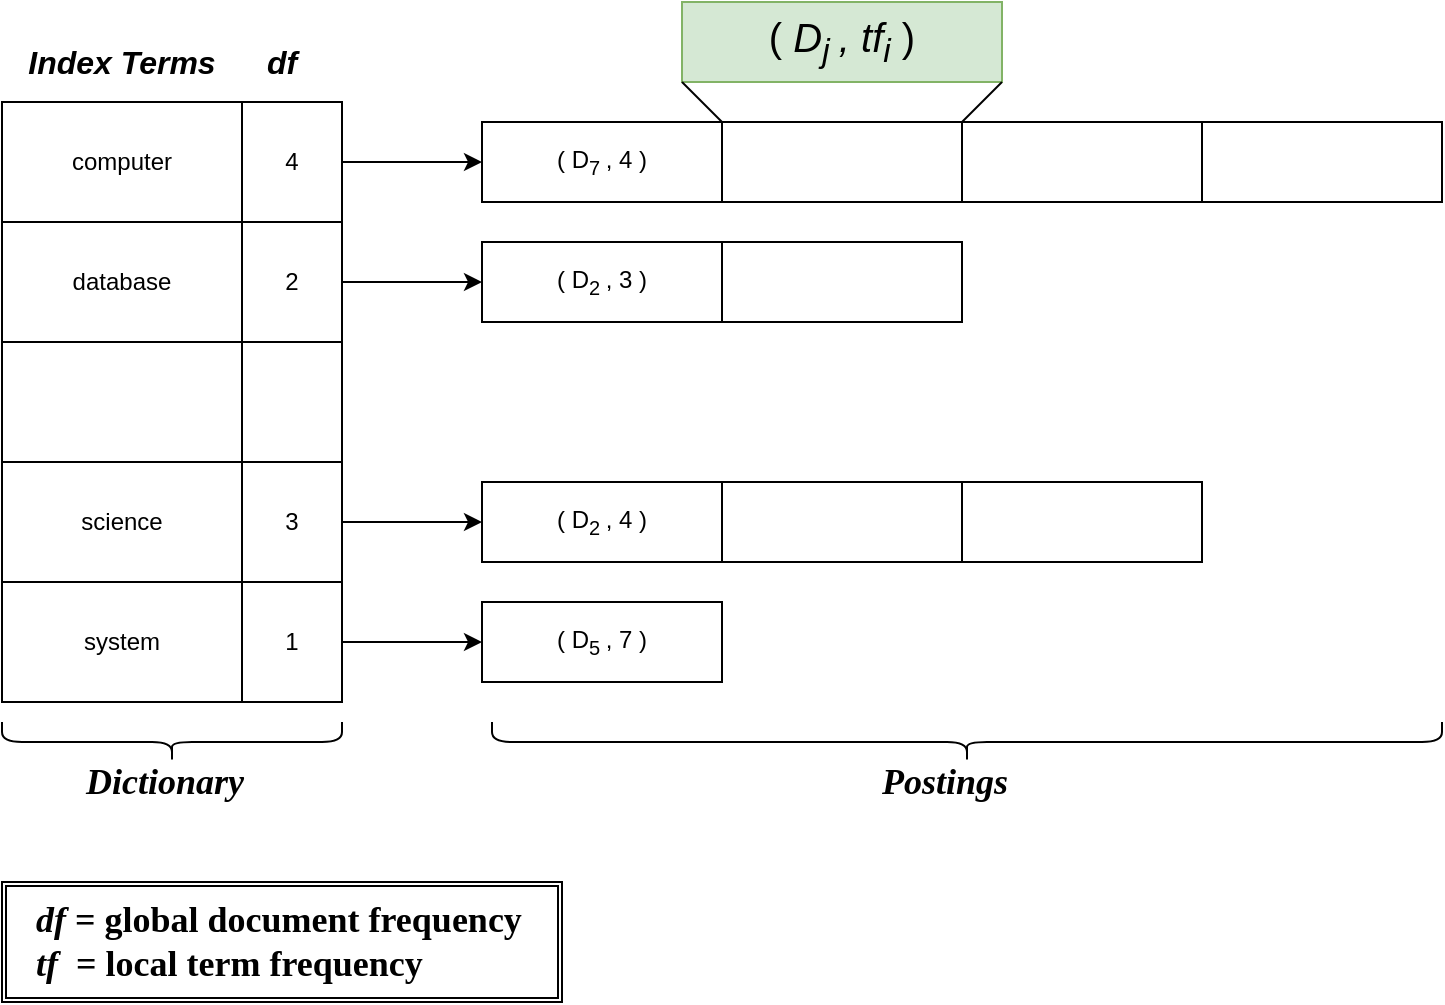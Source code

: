 <mxfile version="13.0.3" type="device"><diagram id="DHl7AYUkFr1BbjjHcN6z" name="第 1 页"><mxGraphModel dx="1355" dy="825" grid="1" gridSize="10" guides="1" tooltips="1" connect="1" arrows="1" fold="1" page="1" pageScale="1" pageWidth="850" pageHeight="1100" math="0" shadow="0"><root><mxCell id="0"/><mxCell id="1" parent="0"/><mxCell id="IAGgplyMUT9zfWP-KXs2-3" value="" style="shape=ext;double=1;rounded=0;whiteSpace=wrap;html=1;" vertex="1" parent="1"><mxGeometry x="80" y="510" width="280" height="60" as="geometry"/></mxCell><mxCell id="AcimnkMb9tCW3_Ux0U4c-1" value="computer" style="rounded=0;whiteSpace=wrap;html=1;" parent="1" vertex="1"><mxGeometry x="80" y="120" width="120" height="60" as="geometry"/></mxCell><mxCell id="AcimnkMb9tCW3_Ux0U4c-21" style="edgeStyle=orthogonalEdgeStyle;rounded=0;orthogonalLoop=1;jettySize=auto;html=1;entryX=0;entryY=0.5;entryDx=0;entryDy=0;" parent="1" source="AcimnkMb9tCW3_Ux0U4c-2" target="AcimnkMb9tCW3_Ux0U4c-11" edge="1"><mxGeometry relative="1" as="geometry"/></mxCell><mxCell id="AcimnkMb9tCW3_Ux0U4c-2" value="4" style="rounded=0;whiteSpace=wrap;html=1;" parent="1" vertex="1"><mxGeometry x="200" y="120" width="50" height="60" as="geometry"/></mxCell><mxCell id="AcimnkMb9tCW3_Ux0U4c-3" value="database" style="rounded=0;whiteSpace=wrap;html=1;" parent="1" vertex="1"><mxGeometry x="80" y="180" width="120" height="60" as="geometry"/></mxCell><mxCell id="AcimnkMb9tCW3_Ux0U4c-22" style="edgeStyle=orthogonalEdgeStyle;rounded=0;orthogonalLoop=1;jettySize=auto;html=1;exitX=1;exitY=0.5;exitDx=0;exitDy=0;entryX=0;entryY=0.5;entryDx=0;entryDy=0;" parent="1" source="AcimnkMb9tCW3_Ux0U4c-4" target="AcimnkMb9tCW3_Ux0U4c-15" edge="1"><mxGeometry relative="1" as="geometry"/></mxCell><mxCell id="AcimnkMb9tCW3_Ux0U4c-4" value="2" style="rounded=0;whiteSpace=wrap;html=1;" parent="1" vertex="1"><mxGeometry x="200" y="180" width="50" height="60" as="geometry"/></mxCell><mxCell id="AcimnkMb9tCW3_Ux0U4c-5" value="" style="rounded=0;whiteSpace=wrap;html=1;" parent="1" vertex="1"><mxGeometry x="80" y="240" width="120" height="60" as="geometry"/></mxCell><mxCell id="AcimnkMb9tCW3_Ux0U4c-6" value="" style="rounded=0;whiteSpace=wrap;html=1;" parent="1" vertex="1"><mxGeometry x="200" y="240" width="50" height="60" as="geometry"/></mxCell><mxCell id="AcimnkMb9tCW3_Ux0U4c-7" value="science" style="rounded=0;whiteSpace=wrap;html=1;" parent="1" vertex="1"><mxGeometry x="80" y="300" width="120" height="60" as="geometry"/></mxCell><mxCell id="AcimnkMb9tCW3_Ux0U4c-23" style="edgeStyle=orthogonalEdgeStyle;rounded=0;orthogonalLoop=1;jettySize=auto;html=1;exitX=1;exitY=0.5;exitDx=0;exitDy=0;entryX=0;entryY=0.5;entryDx=0;entryDy=0;" parent="1" source="AcimnkMb9tCW3_Ux0U4c-8" target="AcimnkMb9tCW3_Ux0U4c-17" edge="1"><mxGeometry relative="1" as="geometry"/></mxCell><mxCell id="AcimnkMb9tCW3_Ux0U4c-8" value="3" style="rounded=0;whiteSpace=wrap;html=1;" parent="1" vertex="1"><mxGeometry x="200" y="300" width="50" height="60" as="geometry"/></mxCell><mxCell id="AcimnkMb9tCW3_Ux0U4c-9" value="system" style="rounded=0;whiteSpace=wrap;html=1;" parent="1" vertex="1"><mxGeometry x="80" y="360" width="120" height="60" as="geometry"/></mxCell><mxCell id="AcimnkMb9tCW3_Ux0U4c-24" style="edgeStyle=orthogonalEdgeStyle;rounded=0;orthogonalLoop=1;jettySize=auto;html=1;exitX=1;exitY=0.5;exitDx=0;exitDy=0;" parent="1" source="AcimnkMb9tCW3_Ux0U4c-10" target="AcimnkMb9tCW3_Ux0U4c-20" edge="1"><mxGeometry relative="1" as="geometry"/></mxCell><mxCell id="AcimnkMb9tCW3_Ux0U4c-10" value="1" style="rounded=0;whiteSpace=wrap;html=1;" parent="1" vertex="1"><mxGeometry x="200" y="360" width="50" height="60" as="geometry"/></mxCell><mxCell id="AcimnkMb9tCW3_Ux0U4c-11" value="( D&lt;sub&gt;7 &lt;/sub&gt;, 4 )" style="rounded=0;whiteSpace=wrap;html=1;align=center;" parent="1" vertex="1"><mxGeometry x="320" y="130" width="120" height="40" as="geometry"/></mxCell><mxCell id="AcimnkMb9tCW3_Ux0U4c-12" value="" style="rounded=0;whiteSpace=wrap;html=1;" parent="1" vertex="1"><mxGeometry x="440" y="130" width="120" height="40" as="geometry"/></mxCell><mxCell id="AcimnkMb9tCW3_Ux0U4c-13" value="" style="rounded=0;whiteSpace=wrap;html=1;" parent="1" vertex="1"><mxGeometry x="560" y="130" width="120" height="40" as="geometry"/></mxCell><mxCell id="AcimnkMb9tCW3_Ux0U4c-14" value="" style="rounded=0;whiteSpace=wrap;html=1;" parent="1" vertex="1"><mxGeometry x="680" y="130" width="120" height="40" as="geometry"/></mxCell><mxCell id="AcimnkMb9tCW3_Ux0U4c-15" value="( D&lt;sub&gt;2&lt;/sub&gt;&lt;sub&gt;&amp;nbsp;&lt;/sub&gt;, 3 )" style="rounded=0;whiteSpace=wrap;html=1;" parent="1" vertex="1"><mxGeometry x="320" y="190" width="120" height="40" as="geometry"/></mxCell><mxCell id="AcimnkMb9tCW3_Ux0U4c-16" value="" style="rounded=0;whiteSpace=wrap;html=1;" parent="1" vertex="1"><mxGeometry x="440" y="190" width="120" height="40" as="geometry"/></mxCell><mxCell id="AcimnkMb9tCW3_Ux0U4c-17" value="( D&lt;sub&gt;2&lt;/sub&gt;&lt;sub&gt;&amp;nbsp;&lt;/sub&gt;, 4 )" style="rounded=0;whiteSpace=wrap;html=1;" parent="1" vertex="1"><mxGeometry x="320" y="310" width="120" height="40" as="geometry"/></mxCell><mxCell id="AcimnkMb9tCW3_Ux0U4c-18" value="" style="rounded=0;whiteSpace=wrap;html=1;" parent="1" vertex="1"><mxGeometry x="440" y="310" width="120" height="40" as="geometry"/></mxCell><mxCell id="AcimnkMb9tCW3_Ux0U4c-19" value="" style="rounded=0;whiteSpace=wrap;html=1;" parent="1" vertex="1"><mxGeometry x="560" y="310" width="120" height="40" as="geometry"/></mxCell><mxCell id="AcimnkMb9tCW3_Ux0U4c-20" value="( D&lt;sub&gt;5&lt;/sub&gt;&lt;sub&gt;&amp;nbsp;&lt;/sub&gt;, 7 )" style="rounded=0;whiteSpace=wrap;html=1;" parent="1" vertex="1"><mxGeometry x="320" y="370" width="120" height="40" as="geometry"/></mxCell><mxCell id="AcimnkMb9tCW3_Ux0U4c-25" value="&lt;font style=&quot;font-size: 16px&quot;&gt;&lt;i&gt;&lt;b&gt;Index Terms&lt;/b&gt;&lt;/i&gt;&lt;/font&gt;" style="text;html=1;strokeColor=none;fillColor=none;align=center;verticalAlign=middle;whiteSpace=wrap;rounded=0;" parent="1" vertex="1"><mxGeometry x="85" y="90" width="110" height="20" as="geometry"/></mxCell><mxCell id="AcimnkMb9tCW3_Ux0U4c-26" value="&lt;i&gt;&lt;font style=&quot;font-size: 16px&quot;&gt;&lt;b&gt;df&lt;/b&gt;&lt;/font&gt;&lt;/i&gt;" style="text;html=1;strokeColor=none;fillColor=none;align=center;verticalAlign=middle;whiteSpace=wrap;rounded=0;" parent="1" vertex="1"><mxGeometry x="200" y="90" width="40" height="20" as="geometry"/></mxCell><mxCell id="AcimnkMb9tCW3_Ux0U4c-28" value="&lt;font style=&quot;font-size: 20px&quot;&gt;( &lt;i&gt;D&lt;sub&gt;j&lt;/sub&gt;&lt;sub&gt;&amp;nbsp;&lt;/sub&gt;, tf&lt;sub&gt;i&lt;/sub&gt;&lt;/i&gt; )&lt;/font&gt;" style="rounded=0;whiteSpace=wrap;html=1;fillColor=#d5e8d4;strokeColor=#82b366;" parent="1" vertex="1"><mxGeometry x="420" y="70" width="160" height="40" as="geometry"/></mxCell><mxCell id="AcimnkMb9tCW3_Ux0U4c-32" value="" style="endArrow=none;html=1;entryX=0;entryY=0;entryDx=0;entryDy=0;" parent="1" target="AcimnkMb9tCW3_Ux0U4c-12" edge="1"><mxGeometry width="50" height="50" relative="1" as="geometry"><mxPoint x="420" y="110" as="sourcePoint"/><mxPoint x="470" y="60" as="targetPoint"/></mxGeometry></mxCell><mxCell id="AcimnkMb9tCW3_Ux0U4c-33" value="" style="endArrow=none;html=1;entryX=1;entryY=1;entryDx=0;entryDy=0;" parent="1" target="AcimnkMb9tCW3_Ux0U4c-28" edge="1"><mxGeometry width="50" height="50" relative="1" as="geometry"><mxPoint x="560" y="130" as="sourcePoint"/><mxPoint x="610" y="80" as="targetPoint"/></mxGeometry></mxCell><mxCell id="AcimnkMb9tCW3_Ux0U4c-34" value="&lt;font style=&quot;font-size: 18px&quot; face=&quot;Times New Roman&quot;&gt;&lt;b&gt;&lt;i&gt;df&lt;/i&gt; = global document frequency&lt;br&gt;&lt;i&gt;tf&lt;/i&gt;&amp;nbsp; = local term frequency&lt;/b&gt;&lt;/font&gt;" style="text;html=1;strokeColor=none;fillColor=none;align=left;verticalAlign=middle;whiteSpace=wrap;rounded=0;" parent="1" vertex="1"><mxGeometry x="95" y="520" width="250" height="40" as="geometry"/></mxCell><mxCell id="EYsyo-8zj7gNuQAu9pr9-1" value="&lt;font face=&quot;Times New Roman&quot;&gt;&lt;span style=&quot;font-size: 18px&quot;&gt;&lt;b&gt;&lt;i&gt;Dictionary&lt;/i&gt;&lt;/b&gt;&lt;/span&gt;&lt;/font&gt;" style="text;html=1;strokeColor=none;fillColor=none;align=left;verticalAlign=middle;whiteSpace=wrap;rounded=0;" parent="1" vertex="1"><mxGeometry x="120" y="440" width="90" height="40" as="geometry"/></mxCell><mxCell id="EYsyo-8zj7gNuQAu9pr9-2" value="&lt;font face=&quot;Times New Roman&quot;&gt;&lt;span style=&quot;font-size: 18px&quot;&gt;&lt;b&gt;&lt;i&gt;Postings&lt;/i&gt;&lt;/b&gt;&lt;/span&gt;&lt;/font&gt;" style="text;html=1;strokeColor=none;fillColor=none;align=left;verticalAlign=middle;whiteSpace=wrap;rounded=0;" parent="1" vertex="1"><mxGeometry x="517.5" y="440" width="90" height="40" as="geometry"/></mxCell><mxCell id="IAGgplyMUT9zfWP-KXs2-1" value="" style="shape=curlyBracket;whiteSpace=wrap;html=1;rounded=1;rotation=-90;" vertex="1" parent="1"><mxGeometry x="155" y="355" width="20" height="170" as="geometry"/></mxCell><mxCell id="IAGgplyMUT9zfWP-KXs2-2" value="" style="shape=curlyBracket;whiteSpace=wrap;html=1;rounded=1;rotation=-90;" vertex="1" parent="1"><mxGeometry x="552.5" y="202.5" width="20" height="475" as="geometry"/></mxCell></root></mxGraphModel></diagram></mxfile>